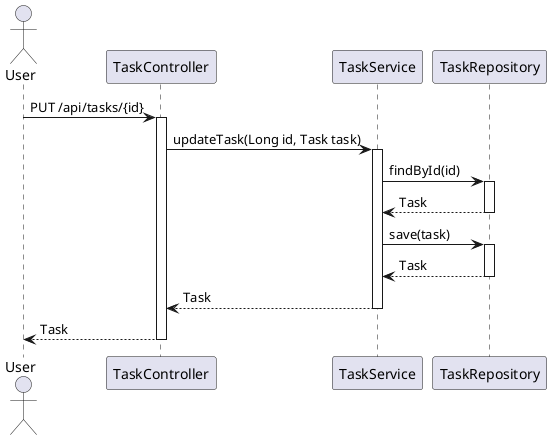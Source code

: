 @startuml
actor User
User -> TaskController : PUT /api/tasks/{id}
activate TaskController
TaskController -> TaskService : updateTask(Long id, Task task)
activate TaskService
TaskService -> TaskRepository : findById(id)
activate TaskRepository
TaskRepository --> TaskService : Task
deactivate TaskRepository
TaskService -> TaskRepository : save(task)
activate TaskRepository
TaskRepository --> TaskService : Task
deactivate TaskRepository
TaskService --> TaskController : Task
deactivate TaskService
TaskController --> User : Task
deactivate TaskController
@enduml

